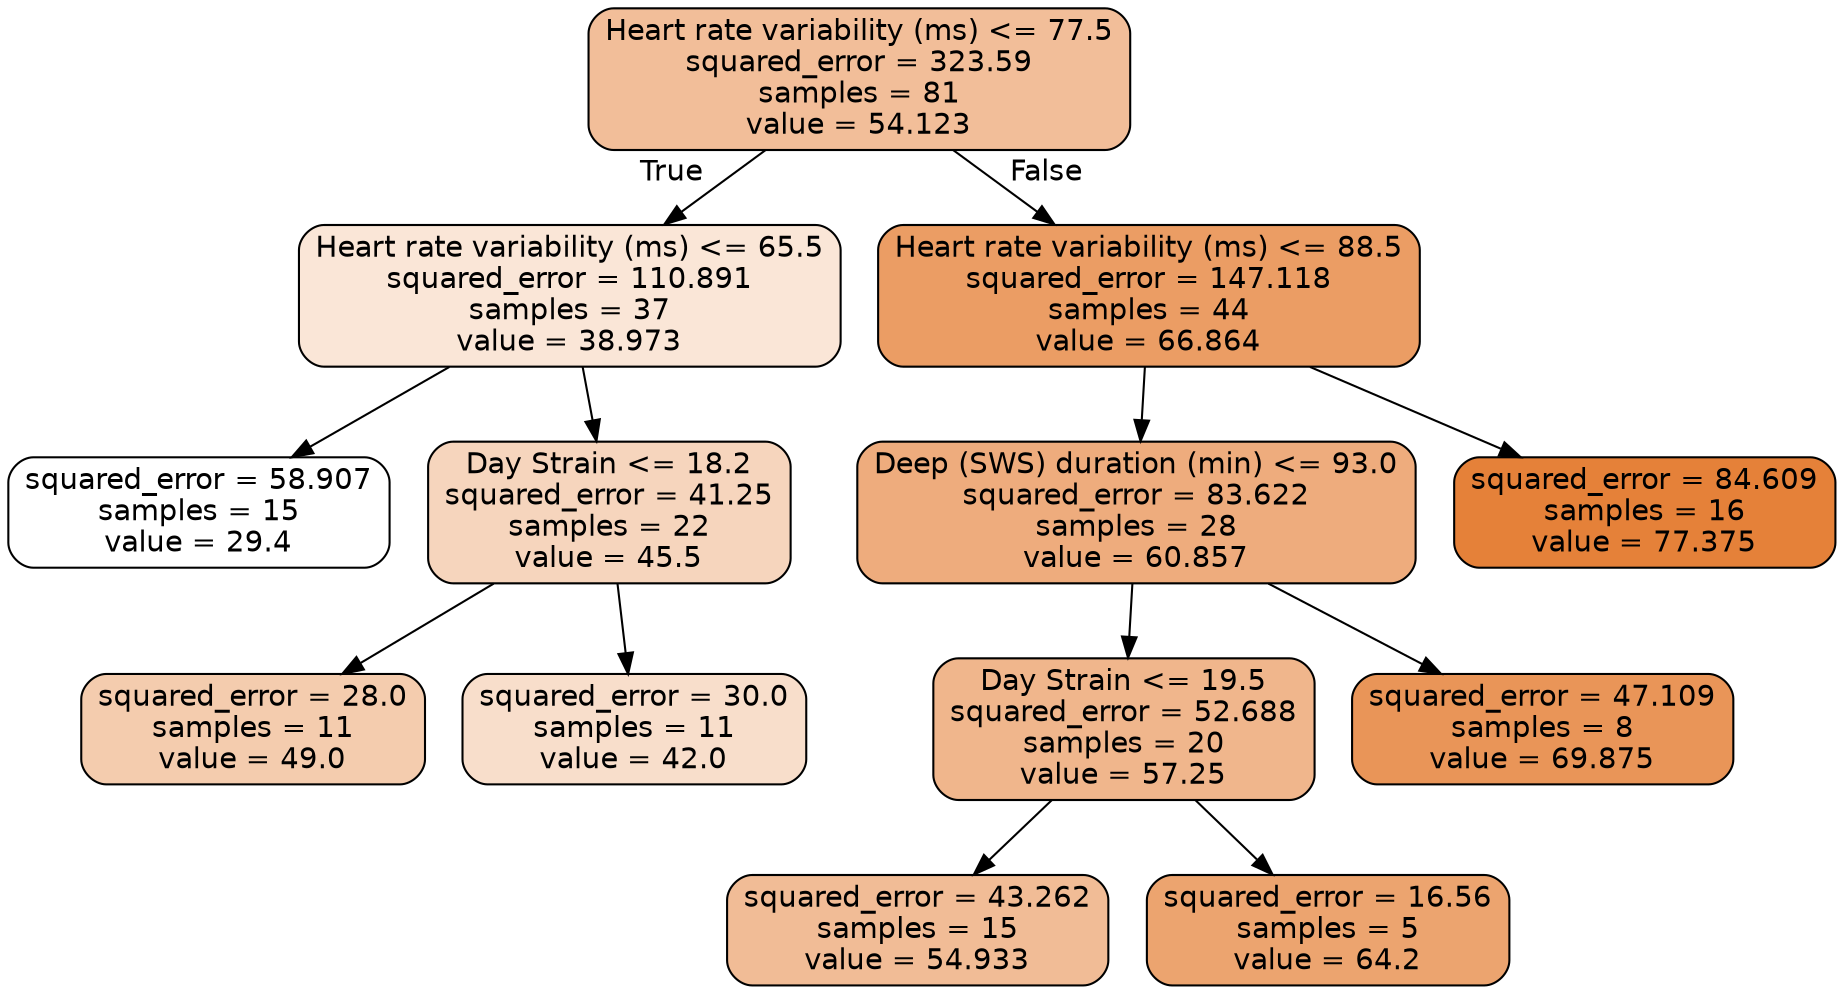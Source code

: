 digraph Tree {
node [shape=box, style="filled, rounded", color="black", fontname="helvetica"] ;
edge [fontname="helvetica"] ;
0 [label="Heart rate variability (ms) <= 77.5\nsquared_error = 323.59\nsamples = 81\nvalue = 54.123", fillcolor="#f2be99"] ;
1 [label="Heart rate variability (ms) <= 65.5\nsquared_error = 110.891\nsamples = 37\nvalue = 38.973", fillcolor="#fae6d7"] ;
0 -> 1 [labeldistance=2.5, labelangle=45, headlabel="True"] ;
2 [label="squared_error = 58.907\nsamples = 15\nvalue = 29.4", fillcolor="#ffffff"] ;
1 -> 2 ;
3 [label="Day Strain <= 18.2\nsquared_error = 41.25\nsamples = 22\nvalue = 45.5", fillcolor="#f6d5bd"] ;
1 -> 3 ;
4 [label="squared_error = 28.0\nsamples = 11\nvalue = 49.0", fillcolor="#f4ccae"] ;
3 -> 4 ;
5 [label="squared_error = 30.0\nsamples = 11\nvalue = 42.0", fillcolor="#f8decb"] ;
3 -> 5 ;
6 [label="Heart rate variability (ms) <= 88.5\nsquared_error = 147.118\nsamples = 44\nvalue = 66.864", fillcolor="#eb9d64"] ;
0 -> 6 [labeldistance=2.5, labelangle=-45, headlabel="False"] ;
7 [label="Deep (SWS) duration (min) <= 93.0\nsquared_error = 83.622\nsamples = 28\nvalue = 60.857", fillcolor="#eeac7d"] ;
6 -> 7 ;
8 [label="Day Strain <= 19.5\nsquared_error = 52.688\nsamples = 20\nvalue = 57.25", fillcolor="#f0b68c"] ;
7 -> 8 ;
9 [label="squared_error = 43.262\nsamples = 15\nvalue = 54.933", fillcolor="#f1bc96"] ;
8 -> 9 ;
10 [label="squared_error = 16.56\nsamples = 5\nvalue = 64.2", fillcolor="#eca46f"] ;
8 -> 10 ;
11 [label="squared_error = 47.109\nsamples = 8\nvalue = 69.875", fillcolor="#e99558"] ;
7 -> 11 ;
12 [label="squared_error = 84.609\nsamples = 16\nvalue = 77.375", fillcolor="#e58139"] ;
6 -> 12 ;
}